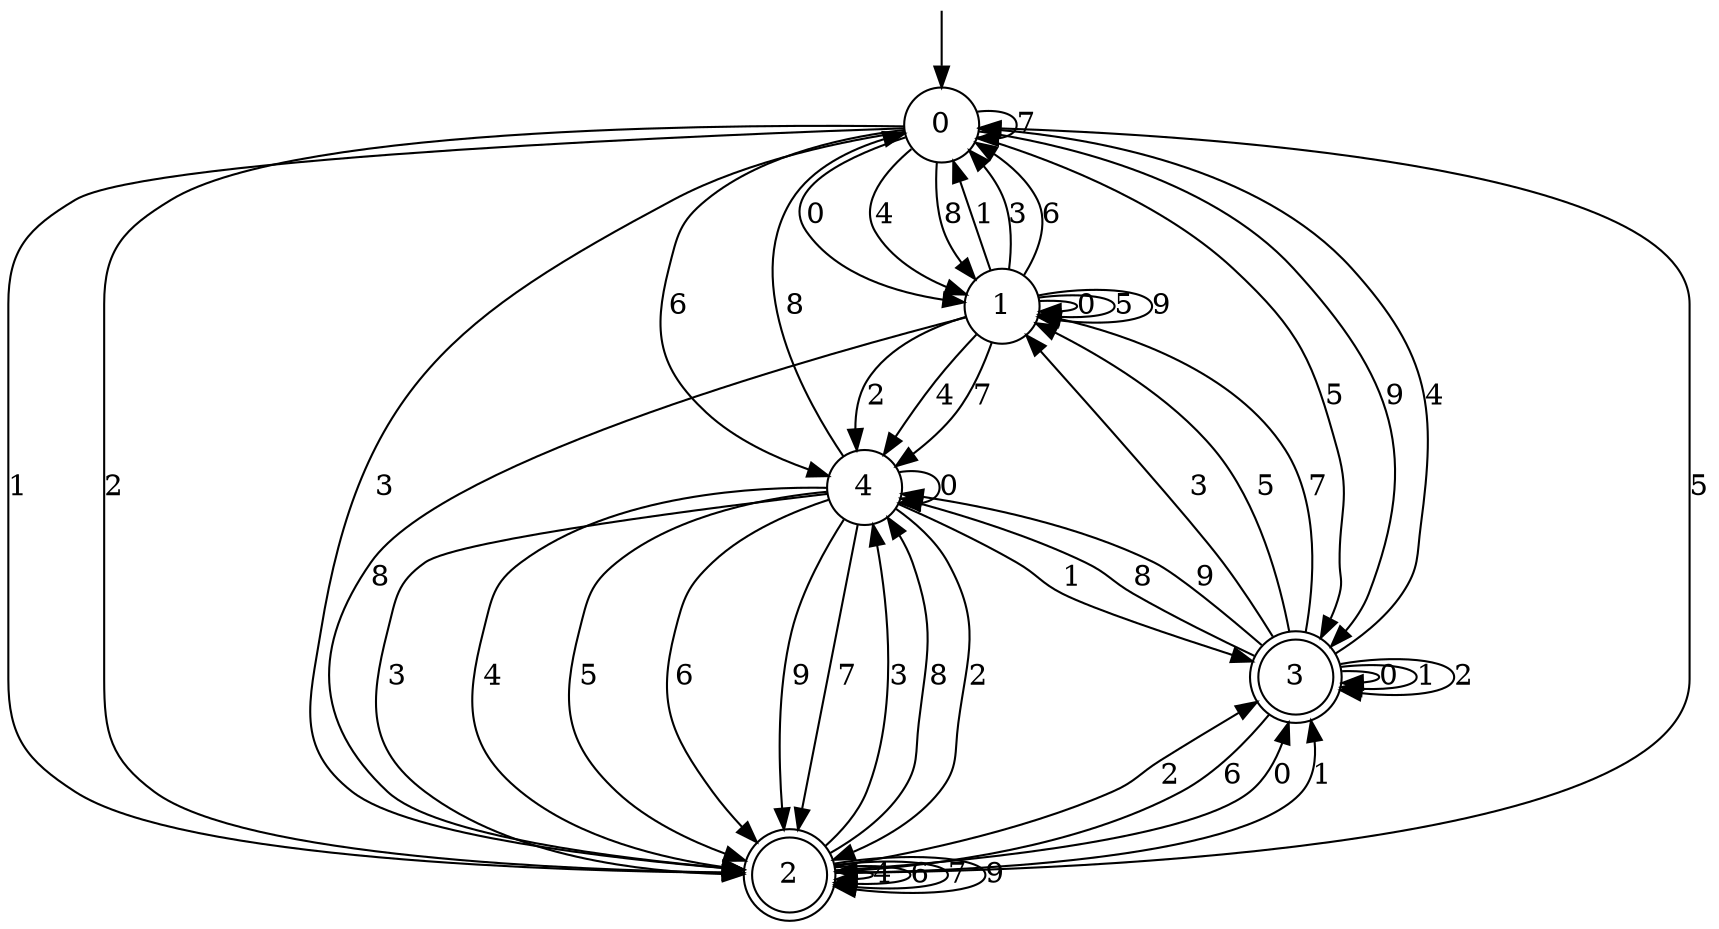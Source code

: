 digraph g {

	s0 [shape="circle" label="0"];
	s1 [shape="circle" label="1"];
	s2 [shape="doublecircle" label="2"];
	s3 [shape="doublecircle" label="3"];
	s4 [shape="circle" label="4"];
	s0 -> s1 [label="0"];
	s0 -> s2 [label="1"];
	s0 -> s2 [label="2"];
	s0 -> s2 [label="3"];
	s0 -> s1 [label="4"];
	s0 -> s3 [label="5"];
	s0 -> s4 [label="6"];
	s0 -> s0 [label="7"];
	s0 -> s1 [label="8"];
	s0 -> s3 [label="9"];
	s1 -> s1 [label="0"];
	s1 -> s0 [label="1"];
	s1 -> s4 [label="2"];
	s1 -> s0 [label="3"];
	s1 -> s4 [label="4"];
	s1 -> s1 [label="5"];
	s1 -> s0 [label="6"];
	s1 -> s4 [label="7"];
	s1 -> s2 [label="8"];
	s1 -> s1 [label="9"];
	s2 -> s3 [label="0"];
	s2 -> s3 [label="1"];
	s2 -> s3 [label="2"];
	s2 -> s4 [label="3"];
	s2 -> s2 [label="4"];
	s2 -> s0 [label="5"];
	s2 -> s2 [label="6"];
	s2 -> s2 [label="7"];
	s2 -> s4 [label="8"];
	s2 -> s2 [label="9"];
	s3 -> s3 [label="0"];
	s3 -> s3 [label="1"];
	s3 -> s3 [label="2"];
	s3 -> s1 [label="3"];
	s3 -> s0 [label="4"];
	s3 -> s1 [label="5"];
	s3 -> s2 [label="6"];
	s3 -> s1 [label="7"];
	s3 -> s4 [label="8"];
	s3 -> s4 [label="9"];
	s4 -> s4 [label="0"];
	s4 -> s3 [label="1"];
	s4 -> s2 [label="2"];
	s4 -> s2 [label="3"];
	s4 -> s2 [label="4"];
	s4 -> s2 [label="5"];
	s4 -> s2 [label="6"];
	s4 -> s2 [label="7"];
	s4 -> s0 [label="8"];
	s4 -> s2 [label="9"];

__start0 [label="" shape="none" width="0" height="0"];
__start0 -> s0;

}

